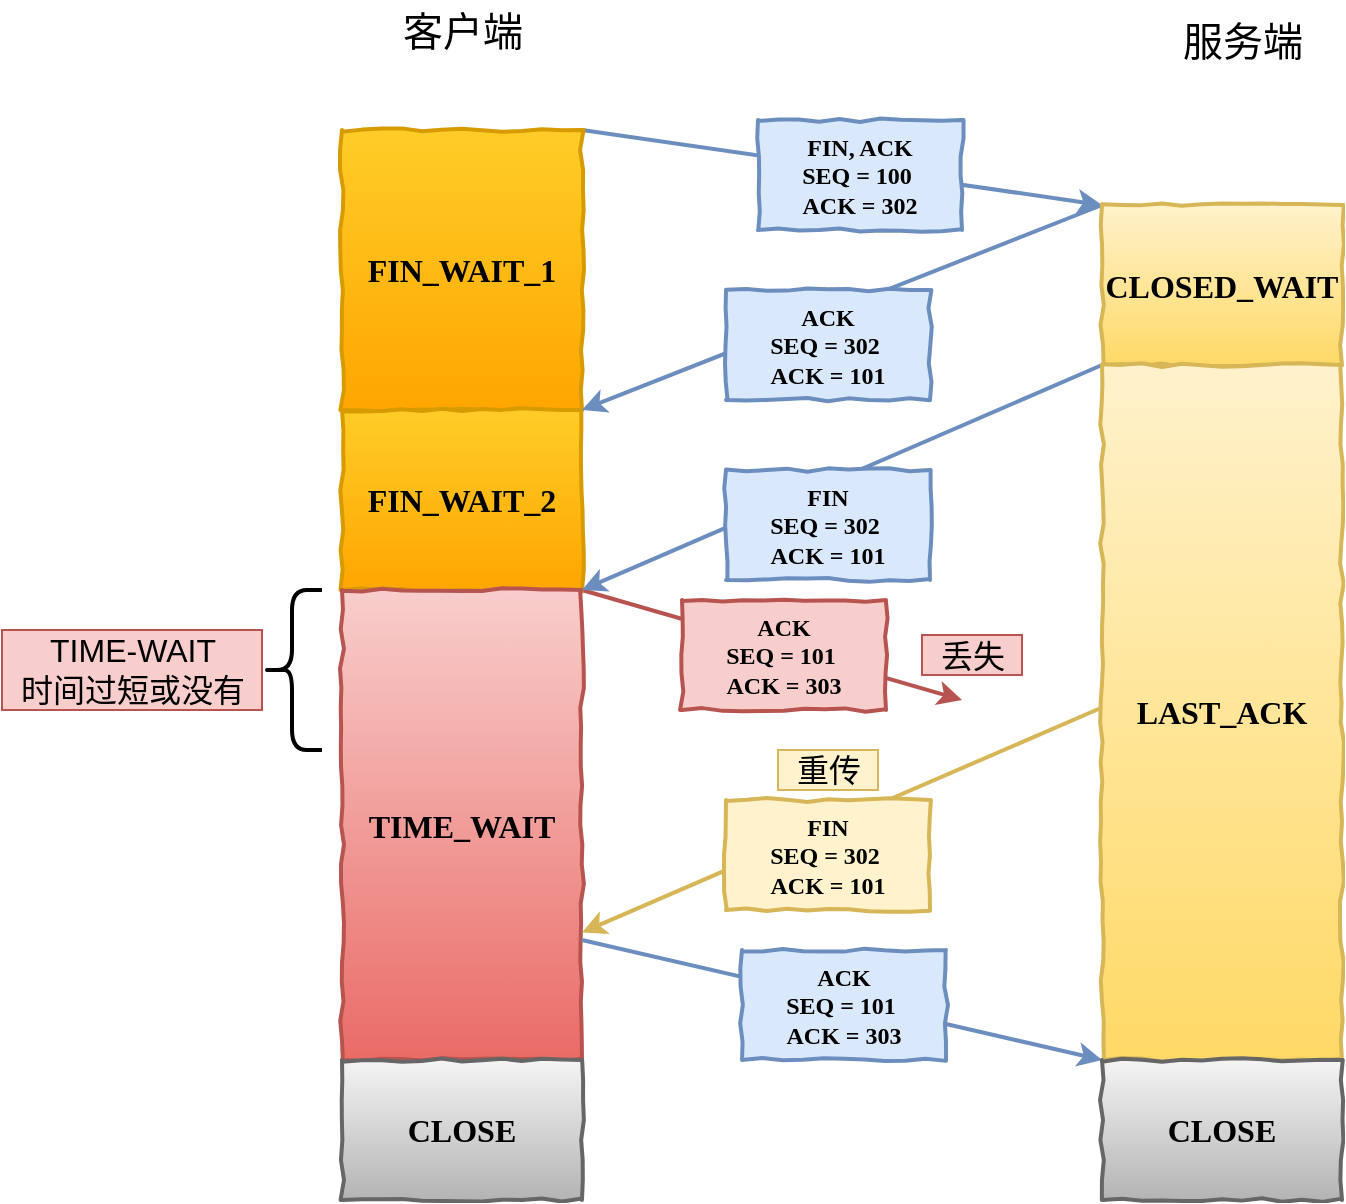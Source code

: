 <mxfile version="16.1.0" type="github">
  <diagram id="WaHfDH1Nx6i7GQKPyZjy" name="Page-1">
    <mxGraphModel dx="946" dy="470" grid="1" gridSize="10" guides="1" tooltips="1" connect="1" arrows="1" fold="1" page="1" pageScale="1" pageWidth="827" pageHeight="1169" math="0" shadow="0">
      <root>
        <mxCell id="0" />
        <mxCell id="1" parent="0" />
        <mxCell id="Pf2hlAxHjkDawbTUkIR2-2" value="客户端" style="text;html=1;align=center;verticalAlign=middle;resizable=0;points=[];autosize=1;fontSize=20;" vertex="1" parent="1">
          <mxGeometry x="390" y="550" width="80" height="30" as="geometry" />
        </mxCell>
        <mxCell id="Pf2hlAxHjkDawbTUkIR2-3" value="服务端" style="text;html=1;align=center;verticalAlign=middle;resizable=0;points=[];autosize=1;fontSize=20;" vertex="1" parent="1">
          <mxGeometry x="780" y="555" width="80" height="30" as="geometry" />
        </mxCell>
        <mxCell id="Pf2hlAxHjkDawbTUkIR2-8" style="edgeStyle=none;rounded=0;orthogonalLoop=1;jettySize=auto;html=1;exitX=1;exitY=0;exitDx=0;exitDy=0;entryX=0;entryY=0;entryDx=0;entryDy=0;strokeWidth=2;fontSize=16;fillColor=#dae8fc;strokeColor=#6c8ebf;" edge="1" parent="1" source="Pf2hlAxHjkDawbTUkIR2-9" target="Pf2hlAxHjkDawbTUkIR2-16">
          <mxGeometry relative="1" as="geometry" />
        </mxCell>
        <mxCell id="Pf2hlAxHjkDawbTUkIR2-9" value="FIN_WAIT_1" style="html=1;whiteSpace=wrap;comic=1;strokeWidth=2;fontFamily=Comic Sans MS;fontStyle=1;fontSize=16;fillColor=#ffcd28;strokeColor=#d79b00;gradientColor=#ffa500;" vertex="1" parent="1">
          <mxGeometry x="370" y="615" width="120" height="140" as="geometry" />
        </mxCell>
        <mxCell id="Pf2hlAxHjkDawbTUkIR2-10" style="edgeStyle=none;rounded=0;orthogonalLoop=1;jettySize=auto;html=1;exitX=1;exitY=1;exitDx=0;exitDy=0;strokeWidth=2;fontSize=16;fillColor=#f8cecc;strokeColor=#b85450;" edge="1" parent="1" source="Pf2hlAxHjkDawbTUkIR2-11">
          <mxGeometry relative="1" as="geometry">
            <mxPoint x="680" y="900" as="targetPoint" />
          </mxGeometry>
        </mxCell>
        <mxCell id="Pf2hlAxHjkDawbTUkIR2-11" value="FIN_WAIT_2" style="html=1;whiteSpace=wrap;comic=1;strokeWidth=2;fontFamily=Comic Sans MS;fontStyle=1;fontSize=16;gradientColor=#ffa500;fillColor=#ffcd28;strokeColor=#d79b00;" vertex="1" parent="1">
          <mxGeometry x="370" y="755" width="120" height="90" as="geometry" />
        </mxCell>
        <mxCell id="Pf2hlAxHjkDawbTUkIR2-12" style="edgeStyle=none;rounded=0;orthogonalLoop=1;jettySize=auto;html=1;dashed=1;" edge="1" parent="1" source="Pf2hlAxHjkDawbTUkIR2-13">
          <mxGeometry relative="1" as="geometry">
            <mxPoint x="430" y="925" as="targetPoint" />
          </mxGeometry>
        </mxCell>
        <mxCell id="Pf2hlAxHjkDawbTUkIR2-13" value="TIME_WAIT" style="html=1;whiteSpace=wrap;comic=1;strokeWidth=2;fontFamily=Comic Sans MS;fontStyle=1;fontSize=16;gradientColor=#ea6b66;fillColor=#f8cecc;strokeColor=#b85450;" vertex="1" parent="1">
          <mxGeometry x="370" y="845" width="120" height="235" as="geometry" />
        </mxCell>
        <mxCell id="Pf2hlAxHjkDawbTUkIR2-15" style="edgeStyle=none;rounded=0;orthogonalLoop=1;jettySize=auto;html=1;exitX=0;exitY=0;exitDx=0;exitDy=0;entryX=1;entryY=0;entryDx=0;entryDy=0;strokeWidth=2;fontSize=16;fillColor=#dae8fc;strokeColor=#6c8ebf;" edge="1" parent="1" source="Pf2hlAxHjkDawbTUkIR2-16" target="Pf2hlAxHjkDawbTUkIR2-11">
          <mxGeometry relative="1" as="geometry" />
        </mxCell>
        <mxCell id="Pf2hlAxHjkDawbTUkIR2-16" value="CLOSED_WAIT" style="html=1;whiteSpace=wrap;comic=1;strokeWidth=2;fontFamily=Comic Sans MS;fontStyle=1;fontSize=16;gradientColor=#ffd966;fillColor=#fff2cc;strokeColor=#d6b656;" vertex="1" parent="1">
          <mxGeometry x="750" y="652.5" width="120" height="80" as="geometry" />
        </mxCell>
        <mxCell id="Pf2hlAxHjkDawbTUkIR2-17" style="edgeStyle=none;rounded=0;orthogonalLoop=1;jettySize=auto;html=1;exitX=0;exitY=0;exitDx=0;exitDy=0;entryX=1;entryY=0;entryDx=0;entryDy=0;strokeWidth=2;fontSize=16;fillColor=#dae8fc;strokeColor=#6c8ebf;" edge="1" parent="1" source="Pf2hlAxHjkDawbTUkIR2-18" target="Pf2hlAxHjkDawbTUkIR2-13">
          <mxGeometry relative="1" as="geometry" />
        </mxCell>
        <mxCell id="Pf2hlAxHjkDawbTUkIR2-18" value="LAST_ACK" style="html=1;whiteSpace=wrap;comic=1;strokeWidth=2;fontFamily=Comic Sans MS;fontStyle=1;fontSize=16;gradientColor=#ffd966;fillColor=#fff2cc;strokeColor=#d6b656;" vertex="1" parent="1">
          <mxGeometry x="750" y="732.5" width="120" height="347.5" as="geometry" />
        </mxCell>
        <mxCell id="Pf2hlAxHjkDawbTUkIR2-22" value="FIN, ACK&lt;br&gt;SEQ = 100&amp;nbsp;&lt;br&gt;ACK = 302" style="html=1;whiteSpace=wrap;comic=1;strokeWidth=2;fontFamily=Comic Sans MS;fontStyle=1;fillColor=#dae8fc;strokeColor=#6c8ebf;" vertex="1" parent="1">
          <mxGeometry x="578" y="610" width="102" height="55" as="geometry" />
        </mxCell>
        <mxCell id="Pf2hlAxHjkDawbTUkIR2-23" value="ACK&lt;br&gt;SEQ = 302&amp;nbsp;&lt;br&gt;ACK = 101" style="html=1;whiteSpace=wrap;comic=1;strokeWidth=2;fontFamily=Comic Sans MS;fontStyle=1;fillColor=#dae8fc;strokeColor=#6c8ebf;" vertex="1" parent="1">
          <mxGeometry x="562" y="695" width="102" height="55" as="geometry" />
        </mxCell>
        <mxCell id="Pf2hlAxHjkDawbTUkIR2-24" value="FIN&lt;br&gt;SEQ = 302&amp;nbsp;&lt;br&gt;ACK = 101" style="html=1;whiteSpace=wrap;comic=1;strokeWidth=2;fontFamily=Comic Sans MS;fontStyle=1;fillColor=#dae8fc;strokeColor=#6c8ebf;" vertex="1" parent="1">
          <mxGeometry x="562" y="785" width="102" height="55" as="geometry" />
        </mxCell>
        <mxCell id="Pf2hlAxHjkDawbTUkIR2-25" value="ACK&lt;br&gt;SEQ = 101&amp;nbsp;&lt;br&gt;ACK = 303" style="html=1;whiteSpace=wrap;comic=1;strokeWidth=2;fontFamily=Comic Sans MS;fontStyle=1;fillColor=#f8cecc;strokeColor=#b85450;" vertex="1" parent="1">
          <mxGeometry x="540" y="850" width="102" height="55" as="geometry" />
        </mxCell>
        <mxCell id="Pf2hlAxHjkDawbTUkIR2-26" value="" style="shape=curlyBracket;whiteSpace=wrap;html=1;rounded=1;strokeWidth=2;fontSize=16;" vertex="1" parent="1">
          <mxGeometry x="330" y="845" width="30" height="80" as="geometry" />
        </mxCell>
        <mxCell id="Pf2hlAxHjkDawbTUkIR2-27" value="TIME-WAIT &lt;br&gt;时间过短或没有" style="text;html=1;align=center;verticalAlign=middle;resizable=0;points=[];autosize=1;fontSize=16;fillColor=#f8cecc;strokeColor=#b85450;" vertex="1" parent="1">
          <mxGeometry x="200" y="865" width="130" height="40" as="geometry" />
        </mxCell>
        <mxCell id="Pf2hlAxHjkDawbTUkIR2-47" value="丢失" style="text;html=1;align=center;verticalAlign=middle;resizable=0;points=[];autosize=1;strokeColor=#b85450;fillColor=#f8cecc;fontSize=16;" vertex="1" parent="1">
          <mxGeometry x="660" y="867.5" width="50" height="20" as="geometry" />
        </mxCell>
        <mxCell id="Pf2hlAxHjkDawbTUkIR2-48" style="edgeStyle=none;rounded=0;orthogonalLoop=1;jettySize=auto;html=1;exitX=0;exitY=0;exitDx=0;exitDy=0;entryX=1;entryY=0;entryDx=0;entryDy=0;strokeWidth=2;fontSize=16;fillColor=#fff2cc;strokeColor=#d6b656;" edge="1" parent="1">
          <mxGeometry relative="1" as="geometry">
            <mxPoint x="750" y="903.75" as="sourcePoint" />
            <mxPoint x="490" y="1016.25" as="targetPoint" />
          </mxGeometry>
        </mxCell>
        <mxCell id="Pf2hlAxHjkDawbTUkIR2-49" value="FIN&lt;br&gt;SEQ = 302&amp;nbsp;&lt;br&gt;ACK = 101" style="html=1;whiteSpace=wrap;comic=1;strokeWidth=2;fontFamily=Comic Sans MS;fontStyle=1;fillColor=#fff2cc;strokeColor=#d6b656;" vertex="1" parent="1">
          <mxGeometry x="562" y="950" width="102" height="55" as="geometry" />
        </mxCell>
        <mxCell id="Pf2hlAxHjkDawbTUkIR2-50" value="重传" style="text;html=1;align=center;verticalAlign=middle;resizable=0;points=[];autosize=1;strokeColor=#d6b656;fillColor=#fff2cc;fontSize=16;" vertex="1" parent="1">
          <mxGeometry x="588" y="925" width="50" height="20" as="geometry" />
        </mxCell>
        <mxCell id="Pf2hlAxHjkDawbTUkIR2-51" style="edgeStyle=none;rounded=0;orthogonalLoop=1;jettySize=auto;html=1;exitX=1;exitY=1;exitDx=0;exitDy=0;strokeWidth=2;fontSize=16;fillColor=#dae8fc;strokeColor=#6c8ebf;entryX=0;entryY=1;entryDx=0;entryDy=0;" edge="1" parent="1" target="Pf2hlAxHjkDawbTUkIR2-18">
          <mxGeometry relative="1" as="geometry">
            <mxPoint x="490" y="1020" as="sourcePoint" />
            <mxPoint x="680" y="1075" as="targetPoint" />
          </mxGeometry>
        </mxCell>
        <mxCell id="Pf2hlAxHjkDawbTUkIR2-55" value="CLOSE" style="html=1;whiteSpace=wrap;comic=1;strokeWidth=2;fontFamily=Comic Sans MS;fontStyle=1;fontSize=16;gradientColor=#b3b3b3;fillColor=#f5f5f5;strokeColor=#666666;" vertex="1" parent="1">
          <mxGeometry x="370" y="1080" width="120" height="70" as="geometry" />
        </mxCell>
        <mxCell id="Pf2hlAxHjkDawbTUkIR2-58" value="ACK&lt;br&gt;SEQ = 101&amp;nbsp;&lt;br&gt;ACK = 303" style="html=1;whiteSpace=wrap;comic=1;strokeWidth=2;fontFamily=Comic Sans MS;fontStyle=1;fillColor=#dae8fc;strokeColor=#6c8ebf;" vertex="1" parent="1">
          <mxGeometry x="570" y="1025" width="102" height="55" as="geometry" />
        </mxCell>
        <mxCell id="Pf2hlAxHjkDawbTUkIR2-60" value="CLOSE" style="html=1;whiteSpace=wrap;comic=1;strokeWidth=2;fontFamily=Comic Sans MS;fontStyle=1;fontSize=16;gradientColor=#b3b3b3;fillColor=#f5f5f5;strokeColor=#666666;" vertex="1" parent="1">
          <mxGeometry x="750" y="1080" width="120" height="70" as="geometry" />
        </mxCell>
      </root>
    </mxGraphModel>
  </diagram>
</mxfile>
